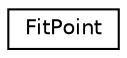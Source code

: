 digraph "Graphical Class Hierarchy"
{
  edge [fontname="Helvetica",fontsize="10",labelfontname="Helvetica",labelfontsize="10"];
  node [fontname="Helvetica",fontsize="10",shape=record];
  rankdir="LR";
  Node0 [label="FitPoint",height=0.2,width=0.4,color="black", fillcolor="white", style="filled",URL="$structFitPoint.html"];
}
